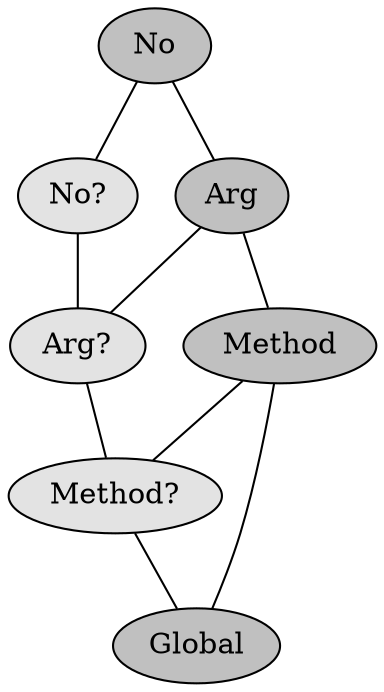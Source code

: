 graph escape_properties {

    NO [label = "No" style=filled fillcolor="gray"];
    MAYBENO [label = "No?" style=filled fillcolor="gray89"]

    A [label = "Arg" style=filled fillcolor="gray"]
    MAYBEA [label = "Arg?" style=filled fillcolor="gray89"]

    M [label = "Method" style=filled fillcolor="gray"]
    MAYBEM [label = "Method?" style=filled fillcolor="gray89"]

    G [label = "Global" style=filled fillcolor="gray"]

    NO -- {A, MAYBENO};
    A -- {M, MAYBEA};
    M -- {G, MAYBEM};
    MAYBENO -- MAYBEA;
    MAYBEA -- MAYBEM;
    MAYBEM -- G;

}
